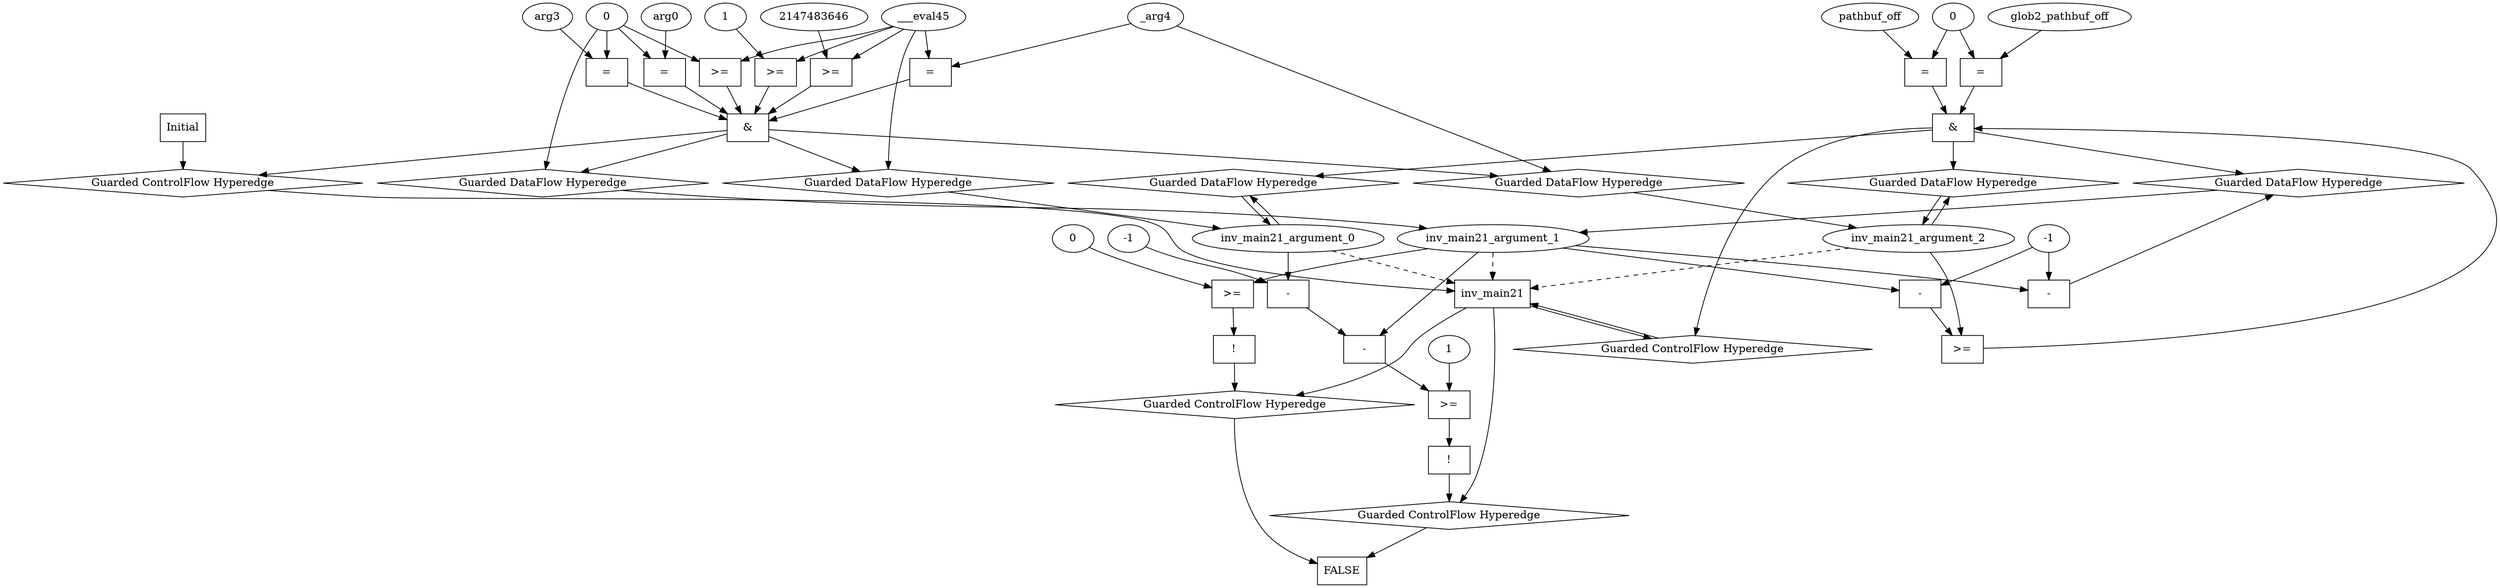 digraph dag {
inv_main21 [label="inv_main21" shape="rect"];
FALSE [label="FALSE" shape="rect"];
Initial [label="Initial" shape="rect"];
ControlFowHyperEdge_0 [label="Guarded ControlFlow Hyperedge" shape="diamond"];
Initial -> ControlFowHyperEdge_0[label=""]
ControlFowHyperEdge_0 -> inv_main21[label=""]
ControlFowHyperEdge_1 [label="Guarded ControlFlow Hyperedge" shape="diamond"];
inv_main21 -> ControlFowHyperEdge_1[label=""]
ControlFowHyperEdge_1 -> inv_main21[label=""]
ControlFowHyperEdge_2 [label="Guarded ControlFlow Hyperedge" shape="diamond"];
inv_main21 -> ControlFowHyperEdge_2[label=""]
ControlFowHyperEdge_2 -> FALSE[label=""]
ControlFowHyperEdge_3 [label="Guarded ControlFlow Hyperedge" shape="diamond"];
inv_main21 -> ControlFowHyperEdge_3[label=""]
ControlFowHyperEdge_3 -> FALSE[label=""]
inv_main21_argument_0 [label="inv_main21_argument_0" shape="oval"];
inv_main21_argument_0 -> inv_main21[label="" style="dashed"]
inv_main21_argument_1 [label="inv_main21_argument_1" shape="oval"];
inv_main21_argument_1 -> inv_main21[label="" style="dashed"]
inv_main21_argument_2 [label="inv_main21_argument_2" shape="oval"];
inv_main21_argument_2 -> inv_main21[label="" style="dashed"]

xxxinv_main21___Initial_0xxx_and [label="&" shape="rect"];
xxxinv_main21___Initial_0xxxguard_0_node_0 [label="=" shape="rect"];
xxxinv_main21___Initial_0xxxguard_0_node_2 [label="arg3"];
xxxinv_main21___Initial_0xxxdataFlow1_node_0->xxxinv_main21___Initial_0xxxguard_0_node_0
xxxinv_main21___Initial_0xxxguard_0_node_2->xxxinv_main21___Initial_0xxxguard_0_node_0

xxxinv_main21___Initial_0xxxguard_0_node_0->xxxinv_main21___Initial_0xxx_and [label=""];
xxxinv_main21___Initial_0xxxguard2_node_0 [label="=" shape="rect"];
xxxinv_main21___Initial_0xxxguard2_node_2 [label="arg0"];
xxxinv_main21___Initial_0xxxdataFlow1_node_0->xxxinv_main21___Initial_0xxxguard2_node_0
xxxinv_main21___Initial_0xxxguard2_node_2->xxxinv_main21___Initial_0xxxguard2_node_0

xxxinv_main21___Initial_0xxxguard2_node_0->xxxinv_main21___Initial_0xxx_and [label=""];
xxxinv_main21___Initial_0xxxguard1_node_0 [label="=" shape="rect"];
xxxinv_main21___Initial_0xxxdataFlow_0_node_0->xxxinv_main21___Initial_0xxxguard1_node_0
xxxinv_main21___Initial_0xxxdataFlow2_node_0->xxxinv_main21___Initial_0xxxguard1_node_0

xxxinv_main21___Initial_0xxxguard1_node_0->xxxinv_main21___Initial_0xxx_and [label=""];
xxxinv_main21___Initial_0xxxguard4_node_0 [label=">=" shape="rect"];
xxxinv_main21___Initial_0xxxguard4_node_2 [label="1"];
xxxinv_main21___Initial_0xxxdataFlow_0_node_0->xxxinv_main21___Initial_0xxxguard4_node_0
xxxinv_main21___Initial_0xxxguard4_node_2->xxxinv_main21___Initial_0xxxguard4_node_0

xxxinv_main21___Initial_0xxxguard4_node_0->xxxinv_main21___Initial_0xxx_and [label=""];
xxxinv_main21___Initial_0xxxguard3_node_0 [label=">=" shape="rect"];
xxxinv_main21___Initial_0xxxdataFlow_0_node_0->xxxinv_main21___Initial_0xxxguard3_node_0
xxxinv_main21___Initial_0xxxdataFlow1_node_0->xxxinv_main21___Initial_0xxxguard3_node_0

xxxinv_main21___Initial_0xxxguard3_node_0->xxxinv_main21___Initial_0xxx_and [label=""];
xxxinv_main21___Initial_0xxxguard5_node_0 [label=">=" shape="rect"];
xxxinv_main21___Initial_0xxxguard5_node_1 [label="2147483646"];
xxxinv_main21___Initial_0xxxguard5_node_1->xxxinv_main21___Initial_0xxxguard5_node_0
xxxinv_main21___Initial_0xxxdataFlow_0_node_0->xxxinv_main21___Initial_0xxxguard5_node_0

xxxinv_main21___Initial_0xxxguard5_node_0->xxxinv_main21___Initial_0xxx_and [label=""];
xxxinv_main21___Initial_0xxx_and->ControlFowHyperEdge_0 [label=""];
xxxinv_main21___Initial_0xxxdataFlow_0_node_0 [label="___eval45"];

xxxinv_main21___Initial_0xxxdataFlow_0_node_0->DataFowHyperEdge_0_inv_main21_argument_0 [label=""];
xxxinv_main21___Initial_0xxxdataFlow1_node_0 [label="0"];

xxxinv_main21___Initial_0xxxdataFlow1_node_0->DataFowHyperEdge_0_inv_main21_argument_1 [label=""];
xxxinv_main21___Initial_0xxxdataFlow2_node_0 [label="_arg4"];

xxxinv_main21___Initial_0xxxdataFlow2_node_0->DataFowHyperEdge_0_inv_main21_argument_2 [label=""];
xxxinv_main21___inv_main21_1xxx_and [label="&" shape="rect"];
xxxinv_main21___inv_main21_1xxxguard_0_node_0 [label=">=" shape="rect"];
xxxinv_main21___inv_main21_1xxxguard_0_node_2 [label="-" shape="rect"];
inv_main21_argument_2->xxxinv_main21___inv_main21_1xxxguard_0_node_0
xxxinv_main21___inv_main21_1xxxguard_0_node_2->xxxinv_main21___inv_main21_1xxxguard_0_node_0
inv_main21_argument_1->xxxinv_main21___inv_main21_1xxxguard_0_node_2
xxxinv_main21___inv_main21_1xxxdataFlow_0_node_2->xxxinv_main21___inv_main21_1xxxguard_0_node_2

xxxinv_main21___inv_main21_1xxxguard_0_node_0->xxxinv_main21___inv_main21_1xxx_and [label=""];
xxxinv_main21___inv_main21_1xxxguard1_node_0 [label="=" shape="rect"];
xxxinv_main21___inv_main21_1xxxguard1_node_1 [label="pathbuf_off"];
xxxinv_main21___inv_main21_1xxxguard1_node_2 [label="0"];
xxxinv_main21___inv_main21_1xxxguard1_node_1->xxxinv_main21___inv_main21_1xxxguard1_node_0
xxxinv_main21___inv_main21_1xxxguard1_node_2->xxxinv_main21___inv_main21_1xxxguard1_node_0

xxxinv_main21___inv_main21_1xxxguard1_node_0->xxxinv_main21___inv_main21_1xxx_and [label=""];
xxxinv_main21___inv_main21_1xxxguard2_node_0 [label="=" shape="rect"];
xxxinv_main21___inv_main21_1xxxguard2_node_1 [label="glob2_pathbuf_off"];
xxxinv_main21___inv_main21_1xxxguard2_node_1->xxxinv_main21___inv_main21_1xxxguard2_node_0
xxxinv_main21___inv_main21_1xxxguard1_node_2->xxxinv_main21___inv_main21_1xxxguard2_node_0

xxxinv_main21___inv_main21_1xxxguard2_node_0->xxxinv_main21___inv_main21_1xxx_and [label=""];
xxxinv_main21___inv_main21_1xxx_and->ControlFowHyperEdge_1 [label=""];
xxxinv_main21___inv_main21_1xxxdataFlow_0_node_0 [label="-" shape="rect"];
xxxinv_main21___inv_main21_1xxxdataFlow_0_node_2 [label="-1"];
inv_main21_argument_1->xxxinv_main21___inv_main21_1xxxdataFlow_0_node_0
xxxinv_main21___inv_main21_1xxxdataFlow_0_node_2->xxxinv_main21___inv_main21_1xxxdataFlow_0_node_0

xxxinv_main21___inv_main21_1xxxdataFlow_0_node_0->DataFowHyperEdge_1_inv_main21_argument_1 [label=""];
xxxFALSE___inv_main21_2xxxguard_0_node_0 [label="!" shape="rect"];
xxxFALSE___inv_main21_2xxxguard_0_node_1 [label=">=" shape="rect"];
xxxFALSE___inv_main21_2xxxguard_0_node_3 [label="0"];
xxxFALSE___inv_main21_2xxxguard_0_node_1->xxxFALSE___inv_main21_2xxxguard_0_node_0
inv_main21_argument_1->xxxFALSE___inv_main21_2xxxguard_0_node_1
xxxFALSE___inv_main21_2xxxguard_0_node_3->xxxFALSE___inv_main21_2xxxguard_0_node_1

xxxFALSE___inv_main21_2xxxguard_0_node_0->ControlFowHyperEdge_2 [label=""];
xxxFALSE___inv_main21_3xxxguard_0_node_0 [label="!" shape="rect"];
xxxFALSE___inv_main21_3xxxguard_0_node_1 [label=">=" shape="rect"];
xxxFALSE___inv_main21_3xxxguard_0_node_2 [label="-" shape="rect"];
xxxFALSE___inv_main21_3xxxguard_0_node_3 [label="-" shape="rect"];
xxxFALSE___inv_main21_3xxxguard_0_node_5 [label="-1"];
xxxFALSE___inv_main21_3xxxguard_0_node_7 [label="1"];
xxxFALSE___inv_main21_3xxxguard_0_node_1->xxxFALSE___inv_main21_3xxxguard_0_node_0
xxxFALSE___inv_main21_3xxxguard_0_node_2->xxxFALSE___inv_main21_3xxxguard_0_node_1
xxxFALSE___inv_main21_3xxxguard_0_node_7->xxxFALSE___inv_main21_3xxxguard_0_node_1
xxxFALSE___inv_main21_3xxxguard_0_node_3->xxxFALSE___inv_main21_3xxxguard_0_node_2
inv_main21_argument_1->xxxFALSE___inv_main21_3xxxguard_0_node_2
inv_main21_argument_0->xxxFALSE___inv_main21_3xxxguard_0_node_3
xxxFALSE___inv_main21_3xxxguard_0_node_5->xxxFALSE___inv_main21_3xxxguard_0_node_3

xxxFALSE___inv_main21_3xxxguard_0_node_0->ControlFowHyperEdge_3 [label=""];
DataFowHyperEdge_0_inv_main21_argument_0 [label="Guarded DataFlow Hyperedge" shape="diamond"];
DataFowHyperEdge_0_inv_main21_argument_0 -> inv_main21_argument_0[label=""]
xxxinv_main21___Initial_0xxx_and -> DataFowHyperEdge_0_inv_main21_argument_0[label=""]
DataFowHyperEdge_0_inv_main21_argument_1 [label="Guarded DataFlow Hyperedge" shape="diamond"];
DataFowHyperEdge_0_inv_main21_argument_1 -> inv_main21_argument_1[label=""]
xxxinv_main21___Initial_0xxx_and -> DataFowHyperEdge_0_inv_main21_argument_1[label=""]
DataFowHyperEdge_0_inv_main21_argument_2 [label="Guarded DataFlow Hyperedge" shape="diamond"];
DataFowHyperEdge_0_inv_main21_argument_2 -> inv_main21_argument_2[label=""]
xxxinv_main21___Initial_0xxx_and -> DataFowHyperEdge_0_inv_main21_argument_2[label=""]
DataFowHyperEdge_1_inv_main21_argument_0 [label="Guarded DataFlow Hyperedge" shape="diamond"];
DataFowHyperEdge_1_inv_main21_argument_0 -> inv_main21_argument_0[label=""]
xxxinv_main21___inv_main21_1xxx_and -> DataFowHyperEdge_1_inv_main21_argument_0[label=""]
DataFowHyperEdge_1_inv_main21_argument_1 [label="Guarded DataFlow Hyperedge" shape="diamond"];
DataFowHyperEdge_1_inv_main21_argument_1 -> inv_main21_argument_1[label=""]
xxxinv_main21___inv_main21_1xxx_and -> DataFowHyperEdge_1_inv_main21_argument_1[label=""]
DataFowHyperEdge_1_inv_main21_argument_2 [label="Guarded DataFlow Hyperedge" shape="diamond"];
DataFowHyperEdge_1_inv_main21_argument_2 -> inv_main21_argument_2[label=""]
xxxinv_main21___inv_main21_1xxx_and -> DataFowHyperEdge_1_inv_main21_argument_2[label=""]
inv_main21_argument_0 -> DataFowHyperEdge_1_inv_main21_argument_0[label=""]
inv_main21_argument_2 -> DataFowHyperEdge_1_inv_main21_argument_2[label=""]
}
